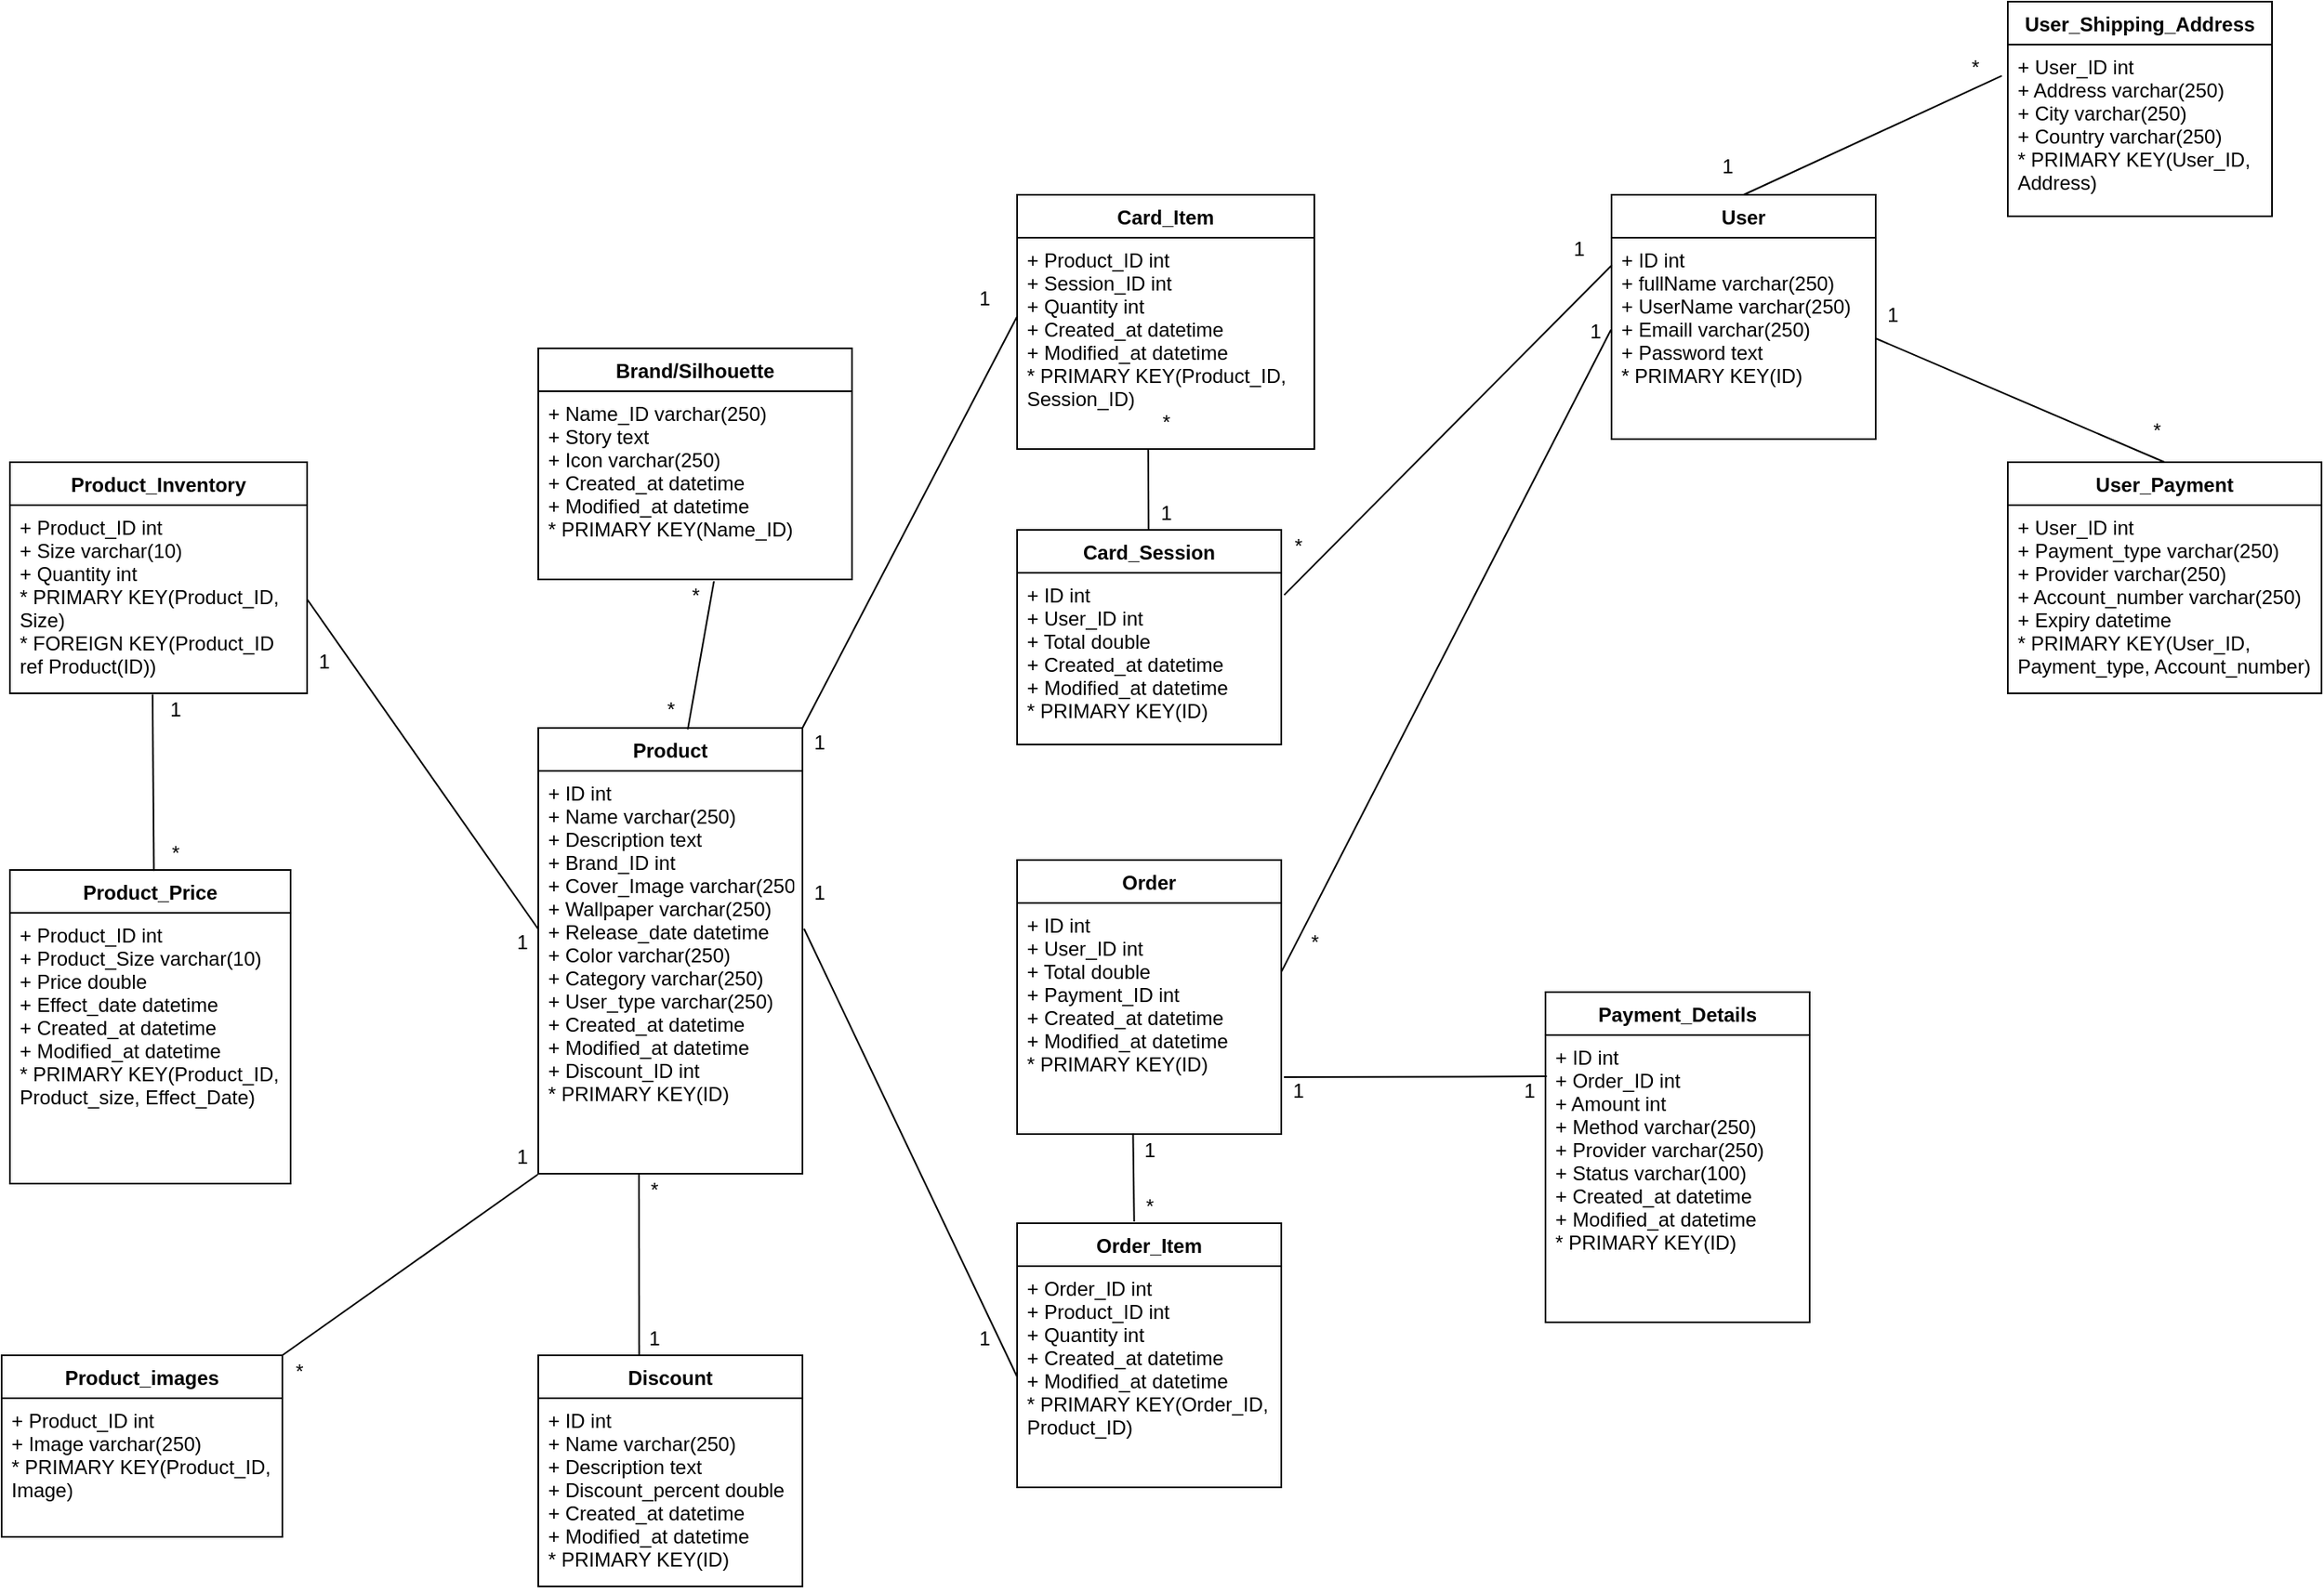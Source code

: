 <mxfile version="16.4.0" type="device"><diagram id="C5RBs43oDa-KdzZeNtuy" name="Page-1"><mxGraphModel dx="1354" dy="860" grid="1" gridSize="10" guides="1" tooltips="1" connect="1" arrows="1" fold="1" page="1" pageScale="1" pageWidth="1600" pageHeight="1200" math="0" shadow="0"><root><mxCell id="WIyWlLk6GJQsqaUBKTNV-0"/><mxCell id="WIyWlLk6GJQsqaUBKTNV-1" parent="WIyWlLk6GJQsqaUBKTNV-0"/><mxCell id="3xXqWXQJbxBXgRaZJn6x-3" value="Product" style="swimlane;fontStyle=1;align=center;verticalAlign=top;childLayout=stackLayout;horizontal=1;startSize=26;horizontalStack=0;resizeParent=1;resizeParentMax=0;resizeLast=0;collapsible=1;marginBottom=0;" vertex="1" parent="WIyWlLk6GJQsqaUBKTNV-1"><mxGeometry x="430" y="520" width="160" height="270" as="geometry"/></mxCell><mxCell id="3xXqWXQJbxBXgRaZJn6x-4" value="+ ID int&#10;+ Name varchar(250)&#10;+ Description text&#10;+ Brand_ID int&#10;+ Cover_Image varchar(250)&#10;+ Wallpaper varchar(250)&#10;+ Release_date datetime&#10;+ Color varchar(250)&#10;+ Category varchar(250)&#10;+ User_type varchar(250)&#10;+ Created_at datetime&#10;+ Modified_at datetime&#10;+ Discount_ID int&#10;* PRIMARY KEY(ID)" style="text;strokeColor=none;fillColor=none;align=left;verticalAlign=top;spacingLeft=4;spacingRight=4;overflow=hidden;rotatable=0;points=[[0,0.5],[1,0.5]];portConstraint=eastwest;" vertex="1" parent="3xXqWXQJbxBXgRaZJn6x-3"><mxGeometry y="26" width="160" height="244" as="geometry"/></mxCell><mxCell id="3xXqWXQJbxBXgRaZJn6x-10" value="Brand/Silhouette" style="swimlane;fontStyle=1;align=center;verticalAlign=top;childLayout=stackLayout;horizontal=1;startSize=26;horizontalStack=0;resizeParent=1;resizeParentMax=0;resizeLast=0;collapsible=1;marginBottom=0;" vertex="1" parent="WIyWlLk6GJQsqaUBKTNV-1"><mxGeometry x="430" y="290" width="190" height="140" as="geometry"/></mxCell><mxCell id="3xXqWXQJbxBXgRaZJn6x-11" value="+ Name_ID varchar(250)&#10;+ Story text&#10;+ Icon varchar(250)&#10;+ Created_at datetime&#10;+ Modified_at datetime&#10;* PRIMARY KEY(Name_ID) " style="text;strokeColor=none;fillColor=none;align=left;verticalAlign=top;spacingLeft=4;spacingRight=4;overflow=hidden;rotatable=0;points=[[0,0.5],[1,0.5]];portConstraint=eastwest;" vertex="1" parent="3xXqWXQJbxBXgRaZJn6x-10"><mxGeometry y="26" width="190" height="114" as="geometry"/></mxCell><mxCell id="3xXqWXQJbxBXgRaZJn6x-23" value="Product_Inventory" style="swimlane;fontStyle=1;align=center;verticalAlign=top;childLayout=stackLayout;horizontal=1;startSize=26;horizontalStack=0;resizeParent=1;resizeParentMax=0;resizeLast=0;collapsible=1;marginBottom=0;" vertex="1" parent="WIyWlLk6GJQsqaUBKTNV-1"><mxGeometry x="110" y="359" width="180" height="140" as="geometry"/></mxCell><mxCell id="3xXqWXQJbxBXgRaZJn6x-24" value="+ Product_ID int&#10;+ Size varchar(10)&#10;+ Quantity int&#10;* PRIMARY KEY(Product_ID,&#10;Size)&#10;* FOREIGN KEY(Product_ID&#10;ref Product(ID))" style="text;strokeColor=none;fillColor=none;align=left;verticalAlign=top;spacingLeft=4;spacingRight=4;overflow=hidden;rotatable=0;points=[[0,0.5],[1,0.5]];portConstraint=eastwest;labelBackgroundColor=default;" vertex="1" parent="3xXqWXQJbxBXgRaZJn6x-23"><mxGeometry y="26" width="180" height="114" as="geometry"/></mxCell><mxCell id="3xXqWXQJbxBXgRaZJn6x-27" value="Product_Price" style="swimlane;fontStyle=1;align=center;verticalAlign=top;childLayout=stackLayout;horizontal=1;startSize=26;horizontalStack=0;resizeParent=1;resizeParentMax=0;resizeLast=0;collapsible=1;marginBottom=0;" vertex="1" parent="WIyWlLk6GJQsqaUBKTNV-1"><mxGeometry x="110" y="606" width="170" height="190" as="geometry"/></mxCell><mxCell id="3xXqWXQJbxBXgRaZJn6x-28" value="+ Product_ID int&#10;+ Product_Size varchar(10)&#10;+ Price double&#10;+ Effect_date datetime&#10;+ Created_at datetime&#10;+ Modified_at datetime&#10;* PRIMARY KEY(Product_ID,&#10;Product_size, Effect_Date)" style="text;strokeColor=none;fillColor=none;align=left;verticalAlign=top;spacingLeft=4;spacingRight=4;overflow=hidden;rotatable=0;points=[[0,0.5],[1,0.5]];portConstraint=eastwest;" vertex="1" parent="3xXqWXQJbxBXgRaZJn6x-27"><mxGeometry y="26" width="170" height="164" as="geometry"/></mxCell><mxCell id="3xXqWXQJbxBXgRaZJn6x-34" value="Card_Item" style="swimlane;fontStyle=1;align=center;verticalAlign=top;childLayout=stackLayout;horizontal=1;startSize=26;horizontalStack=0;resizeParent=1;resizeParentMax=0;resizeLast=0;collapsible=1;marginBottom=0;" vertex="1" parent="WIyWlLk6GJQsqaUBKTNV-1"><mxGeometry x="720" y="197" width="180" height="154" as="geometry"/></mxCell><mxCell id="3xXqWXQJbxBXgRaZJn6x-35" value="+ Product_ID int&#10;+ Session_ID int&#10;+ Quantity int&#10;+ Created_at datetime&#10;+ Modified_at datetime&#10;* PRIMARY KEY(Product_ID,&#10;Session_ID)" style="text;strokeColor=none;fillColor=none;align=left;verticalAlign=top;spacingLeft=4;spacingRight=4;overflow=hidden;rotatable=0;points=[[0,0.5],[1,0.5]];portConstraint=eastwest;" vertex="1" parent="3xXqWXQJbxBXgRaZJn6x-34"><mxGeometry y="26" width="180" height="128" as="geometry"/></mxCell><mxCell id="3xXqWXQJbxBXgRaZJn6x-38" value="Card_Session&#10;" style="swimlane;fontStyle=1;align=center;verticalAlign=top;childLayout=stackLayout;horizontal=1;startSize=26;horizontalStack=0;resizeParent=1;resizeParentMax=0;resizeLast=0;collapsible=1;marginBottom=0;" vertex="1" parent="WIyWlLk6GJQsqaUBKTNV-1"><mxGeometry x="720" y="400" width="160" height="130" as="geometry"/></mxCell><mxCell id="3xXqWXQJbxBXgRaZJn6x-39" value="+ ID int&#10;+ User_ID int&#10;+ Total double&#10;+ Created_at datetime&#10;+ Modified_at datetime&#10;* PRIMARY KEY(ID)" style="text;strokeColor=none;fillColor=none;align=left;verticalAlign=top;spacingLeft=4;spacingRight=4;overflow=hidden;rotatable=0;points=[[0,0.5],[1,0.5]];portConstraint=eastwest;" vertex="1" parent="3xXqWXQJbxBXgRaZJn6x-38"><mxGeometry y="26" width="160" height="104" as="geometry"/></mxCell><mxCell id="3xXqWXQJbxBXgRaZJn6x-42" value="Order" style="swimlane;fontStyle=1;align=center;verticalAlign=top;childLayout=stackLayout;horizontal=1;startSize=26;horizontalStack=0;resizeParent=1;resizeParentMax=0;resizeLast=0;collapsible=1;marginBottom=0;" vertex="1" parent="WIyWlLk6GJQsqaUBKTNV-1"><mxGeometry x="720" y="600" width="160" height="166" as="geometry"/></mxCell><mxCell id="3xXqWXQJbxBXgRaZJn6x-43" value="+ ID int&#10;+ User_ID int&#10;+ Total double&#10;+ Payment_ID int&#10;+ Created_at datetime&#10;+ Modified_at datetime&#10;* PRIMARY KEY(ID)" style="text;strokeColor=none;fillColor=none;align=left;verticalAlign=top;spacingLeft=4;spacingRight=4;overflow=hidden;rotatable=0;points=[[0,0.5],[1,0.5]];portConstraint=eastwest;" vertex="1" parent="3xXqWXQJbxBXgRaZJn6x-42"><mxGeometry y="26" width="160" height="140" as="geometry"/></mxCell><mxCell id="3xXqWXQJbxBXgRaZJn6x-46" value="Order_Item" style="swimlane;fontStyle=1;align=center;verticalAlign=top;childLayout=stackLayout;horizontal=1;startSize=26;horizontalStack=0;resizeParent=1;resizeParentMax=0;resizeLast=0;collapsible=1;marginBottom=0;" vertex="1" parent="WIyWlLk6GJQsqaUBKTNV-1"><mxGeometry x="720" y="820" width="160" height="160" as="geometry"/></mxCell><mxCell id="3xXqWXQJbxBXgRaZJn6x-47" value="+ Order_ID int&#10;+ Product_ID int&#10;+ Quantity int&#10;+ Created_at datetime&#10;+ Modified_at datetime&#10;* PRIMARY KEY(Order_ID,&#10;Product_ID)" style="text;strokeColor=none;fillColor=none;align=left;verticalAlign=top;spacingLeft=4;spacingRight=4;overflow=hidden;rotatable=0;points=[[0,0.5],[1,0.5]];portConstraint=eastwest;" vertex="1" parent="3xXqWXQJbxBXgRaZJn6x-46"><mxGeometry y="26" width="160" height="134" as="geometry"/></mxCell><mxCell id="3xXqWXQJbxBXgRaZJn6x-50" value="Payment_Details" style="swimlane;fontStyle=1;align=center;verticalAlign=top;childLayout=stackLayout;horizontal=1;startSize=26;horizontalStack=0;resizeParent=1;resizeParentMax=0;resizeLast=0;collapsible=1;marginBottom=0;" vertex="1" parent="WIyWlLk6GJQsqaUBKTNV-1"><mxGeometry x="1040" y="680" width="160" height="200" as="geometry"/></mxCell><mxCell id="3xXqWXQJbxBXgRaZJn6x-51" value="+ ID int&#10;+ Order_ID int&#10;+ Amount int&#10;+ Method varchar(250)&#10;+ Provider varchar(250)&#10;+ Status varchar(100)&#10;+ Created_at datetime&#10;+ Modified_at datetime&#10;* PRIMARY KEY(ID)" style="text;strokeColor=none;fillColor=none;align=left;verticalAlign=top;spacingLeft=4;spacingRight=4;overflow=hidden;rotatable=0;points=[[0,0.5],[1,0.5]];portConstraint=eastwest;" vertex="1" parent="3xXqWXQJbxBXgRaZJn6x-50"><mxGeometry y="26" width="160" height="174" as="geometry"/></mxCell><mxCell id="3xXqWXQJbxBXgRaZJn6x-54" value="User" style="swimlane;fontStyle=1;align=center;verticalAlign=top;childLayout=stackLayout;horizontal=1;startSize=26;horizontalStack=0;resizeParent=1;resizeParentMax=0;resizeLast=0;collapsible=1;marginBottom=0;" vertex="1" parent="WIyWlLk6GJQsqaUBKTNV-1"><mxGeometry x="1080" y="197" width="160" height="148" as="geometry"/></mxCell><mxCell id="3xXqWXQJbxBXgRaZJn6x-55" value="+ ID int&#10;+ fullName varchar(250)&#10;+ UserName varchar(250)&#10;+ Emaill varchar(250)&#10;+ Password text&#10;* PRIMARY KEY(ID)" style="text;strokeColor=none;fillColor=none;align=left;verticalAlign=top;spacingLeft=4;spacingRight=4;overflow=hidden;rotatable=0;points=[[0,0.5],[1,0.5]];portConstraint=eastwest;" vertex="1" parent="3xXqWXQJbxBXgRaZJn6x-54"><mxGeometry y="26" width="160" height="122" as="geometry"/></mxCell><mxCell id="3xXqWXQJbxBXgRaZJn6x-58" value="User_Shipping_Address" style="swimlane;fontStyle=1;align=center;verticalAlign=top;childLayout=stackLayout;horizontal=1;startSize=26;horizontalStack=0;resizeParent=1;resizeParentMax=0;resizeLast=0;collapsible=1;marginBottom=0;" vertex="1" parent="WIyWlLk6GJQsqaUBKTNV-1"><mxGeometry x="1320" y="80" width="160" height="130" as="geometry"/></mxCell><mxCell id="3xXqWXQJbxBXgRaZJn6x-59" value="+ User_ID int&#10;+ Address varchar(250)&#10;+ City varchar(250)&#10;+ Country varchar(250)&#10;* PRIMARY KEY(User_ID,&#10;Address)" style="text;strokeColor=none;fillColor=none;align=left;verticalAlign=top;spacingLeft=4;spacingRight=4;overflow=hidden;rotatable=0;points=[[0,0.5],[1,0.5]];portConstraint=eastwest;" vertex="1" parent="3xXqWXQJbxBXgRaZJn6x-58"><mxGeometry y="26" width="160" height="104" as="geometry"/></mxCell><mxCell id="3xXqWXQJbxBXgRaZJn6x-62" value="User_Payment" style="swimlane;fontStyle=1;align=center;verticalAlign=top;childLayout=stackLayout;horizontal=1;startSize=26;horizontalStack=0;resizeParent=1;resizeParentMax=0;resizeLast=0;collapsible=1;marginBottom=0;" vertex="1" parent="WIyWlLk6GJQsqaUBKTNV-1"><mxGeometry x="1320" y="359" width="190" height="140" as="geometry"/></mxCell><mxCell id="3xXqWXQJbxBXgRaZJn6x-63" value="+ User_ID int&#10;+ Payment_type varchar(250)&#10;+ Provider varchar(250)&#10;+ Account_number varchar(250)&#10;+ Expiry datetime&#10;* PRIMARY KEY(User_ID, &#10;Payment_type, Account_number)" style="text;strokeColor=none;fillColor=none;align=left;verticalAlign=top;spacingLeft=4;spacingRight=4;overflow=hidden;rotatable=0;points=[[0,0.5],[1,0.5]];portConstraint=eastwest;" vertex="1" parent="3xXqWXQJbxBXgRaZJn6x-62"><mxGeometry y="26" width="190" height="114" as="geometry"/></mxCell><mxCell id="3xXqWXQJbxBXgRaZJn6x-73" value="" style="endArrow=none;html=1;rounded=0;entryX=0.56;entryY=1.009;entryDx=0;entryDy=0;entryPerimeter=0;exitX=0.566;exitY=0.003;exitDx=0;exitDy=0;exitPerimeter=0;" edge="1" parent="WIyWlLk6GJQsqaUBKTNV-1" source="3xXqWXQJbxBXgRaZJn6x-3" target="3xXqWXQJbxBXgRaZJn6x-11"><mxGeometry width="50" height="50" relative="1" as="geometry"><mxPoint x="430" y="499" as="sourcePoint"/><mxPoint x="480" y="449" as="targetPoint"/></mxGeometry></mxCell><mxCell id="3xXqWXQJbxBXgRaZJn6x-75" value="" style="endArrow=none;html=1;rounded=0;exitX=0.513;exitY=0.003;exitDx=0;exitDy=0;exitPerimeter=0;entryX=0.48;entryY=1.006;entryDx=0;entryDy=0;entryPerimeter=0;" edge="1" parent="WIyWlLk6GJQsqaUBKTNV-1" source="3xXqWXQJbxBXgRaZJn6x-27" target="3xXqWXQJbxBXgRaZJn6x-24"><mxGeometry width="50" height="50" relative="1" as="geometry"><mxPoint x="150" y="640" as="sourcePoint"/><mxPoint x="197" y="570" as="targetPoint"/></mxGeometry></mxCell><mxCell id="3xXqWXQJbxBXgRaZJn6x-76" value="" style="endArrow=none;html=1;rounded=0;entryX=1;entryY=0.5;entryDx=0;entryDy=0;exitX=0;exitY=0.393;exitDx=0;exitDy=0;exitPerimeter=0;" edge="1" parent="WIyWlLk6GJQsqaUBKTNV-1" source="3xXqWXQJbxBXgRaZJn6x-4" target="3xXqWXQJbxBXgRaZJn6x-24"><mxGeometry width="50" height="50" relative="1" as="geometry"><mxPoint x="380.0" y="655.19" as="sourcePoint"/><mxPoint x="380.0" y="544.998" as="targetPoint"/></mxGeometry></mxCell><mxCell id="3xXqWXQJbxBXgRaZJn6x-77" value="" style="endArrow=none;html=1;rounded=0;entryX=0.001;entryY=0.37;entryDx=0;entryDy=0;entryPerimeter=0;exitX=1;exitY=0;exitDx=0;exitDy=0;" edge="1" parent="WIyWlLk6GJQsqaUBKTNV-1" source="3xXqWXQJbxBXgRaZJn6x-3" target="3xXqWXQJbxBXgRaZJn6x-35"><mxGeometry width="50" height="50" relative="1" as="geometry"><mxPoint x="680.0" y="370.19" as="sourcePoint"/><mxPoint x="680.0" y="259.998" as="targetPoint"/></mxGeometry></mxCell><mxCell id="3xXqWXQJbxBXgRaZJn6x-80" value="" style="endArrow=none;html=1;rounded=0;entryX=-0.002;entryY=0.457;entryDx=0;entryDy=0;entryPerimeter=0;exitX=1;exitY=0;exitDx=0;exitDy=0;" edge="1" parent="WIyWlLk6GJQsqaUBKTNV-1" target="3xXqWXQJbxBXgRaZJn6x-55"><mxGeometry width="50" height="50" relative="1" as="geometry"><mxPoint x="880" y="667.83" as="sourcePoint"/><mxPoint x="1007.6" y="409.998" as="targetPoint"/></mxGeometry></mxCell><mxCell id="3xXqWXQJbxBXgRaZJn6x-81" value="" style="endArrow=none;html=1;rounded=0;entryX=0.002;entryY=0.135;entryDx=0;entryDy=0;entryPerimeter=0;exitX=1.011;exitY=0.129;exitDx=0;exitDy=0;exitPerimeter=0;" edge="1" parent="WIyWlLk6GJQsqaUBKTNV-1" source="3xXqWXQJbxBXgRaZJn6x-39" target="3xXqWXQJbxBXgRaZJn6x-55"><mxGeometry width="50" height="50" relative="1" as="geometry"><mxPoint x="870" y="454.83" as="sourcePoint"/><mxPoint x="997.6" y="196.998" as="targetPoint"/></mxGeometry></mxCell><mxCell id="3xXqWXQJbxBXgRaZJn6x-82" value="" style="endArrow=none;html=1;rounded=0;entryX=-0.023;entryY=0.182;entryDx=0;entryDy=0;entryPerimeter=0;exitX=0.5;exitY=0;exitDx=0;exitDy=0;" edge="1" parent="WIyWlLk6GJQsqaUBKTNV-1" source="3xXqWXQJbxBXgRaZJn6x-54" target="3xXqWXQJbxBXgRaZJn6x-59"><mxGeometry width="50" height="50" relative="1" as="geometry"><mxPoint x="1130" y="257.83" as="sourcePoint"/><mxPoint x="1257.6" y="-0.002" as="targetPoint"/></mxGeometry></mxCell><mxCell id="3xXqWXQJbxBXgRaZJn6x-83" value="" style="endArrow=none;html=1;rounded=0;entryX=0.011;entryY=-0.028;entryDx=0;entryDy=0;entryPerimeter=0;exitX=0.443;exitY=-0.006;exitDx=0;exitDy=0;exitPerimeter=0;" edge="1" parent="WIyWlLk6GJQsqaUBKTNV-1" source="3xXqWXQJbxBXgRaZJn6x-46" target="3xXqWXQJbxBXgRaZJn6x-109"><mxGeometry width="50" height="50" relative="1" as="geometry"><mxPoint x="630" y="560" as="sourcePoint"/><mxPoint x="757.6" y="302.168" as="targetPoint"/></mxGeometry></mxCell><mxCell id="3xXqWXQJbxBXgRaZJn6x-84" value="" style="endArrow=none;html=1;rounded=0;entryX=0.441;entryY=0.998;entryDx=0;entryDy=0;entryPerimeter=0;" edge="1" parent="WIyWlLk6GJQsqaUBKTNV-1" source="3xXqWXQJbxBXgRaZJn6x-38" target="3xXqWXQJbxBXgRaZJn6x-35"><mxGeometry width="50" height="50" relative="1" as="geometry"><mxPoint x="640" y="570" as="sourcePoint"/><mxPoint x="767.6" y="312.168" as="targetPoint"/></mxGeometry></mxCell><mxCell id="3xXqWXQJbxBXgRaZJn6x-85" value="" style="endArrow=none;html=1;rounded=0;entryX=0.5;entryY=0;entryDx=0;entryDy=0;exitX=1;exitY=0.5;exitDx=0;exitDy=0;" edge="1" parent="WIyWlLk6GJQsqaUBKTNV-1" source="3xXqWXQJbxBXgRaZJn6x-55" target="3xXqWXQJbxBXgRaZJn6x-62"><mxGeometry width="50" height="50" relative="1" as="geometry"><mxPoint x="650" y="580" as="sourcePoint"/><mxPoint x="777.6" y="322.168" as="targetPoint"/></mxGeometry></mxCell><mxCell id="3xXqWXQJbxBXgRaZJn6x-86" value="" style="endArrow=none;html=1;rounded=0;entryX=0.005;entryY=0.144;entryDx=0;entryDy=0;entryPerimeter=0;exitX=1.01;exitY=0.754;exitDx=0;exitDy=0;exitPerimeter=0;" edge="1" parent="WIyWlLk6GJQsqaUBKTNV-1" source="3xXqWXQJbxBXgRaZJn6x-43" target="3xXqWXQJbxBXgRaZJn6x-51"><mxGeometry width="50" height="50" relative="1" as="geometry"><mxPoint x="660" y="590" as="sourcePoint"/><mxPoint x="787.6" y="332.168" as="targetPoint"/></mxGeometry></mxCell><mxCell id="3xXqWXQJbxBXgRaZJn6x-87" value="*" style="text;html=1;align=center;verticalAlign=middle;resizable=0;points=[];autosize=1;strokeColor=none;fillColor=none;" vertex="1" parent="WIyWlLk6GJQsqaUBKTNV-1"><mxGeometry x="515" y="430" width="20" height="20" as="geometry"/></mxCell><mxCell id="3xXqWXQJbxBXgRaZJn6x-88" value="*" style="text;html=1;align=center;verticalAlign=middle;resizable=0;points=[];autosize=1;strokeColor=none;fillColor=none;" vertex="1" parent="WIyWlLk6GJQsqaUBKTNV-1"><mxGeometry x="500" y="499" width="20" height="20" as="geometry"/></mxCell><mxCell id="3xXqWXQJbxBXgRaZJn6x-93" value="*" style="text;html=1;align=center;verticalAlign=middle;resizable=0;points=[];autosize=1;strokeColor=none;fillColor=none;" vertex="1" parent="WIyWlLk6GJQsqaUBKTNV-1"><mxGeometry x="200" y="586" width="20" height="20" as="geometry"/></mxCell><mxCell id="3xXqWXQJbxBXgRaZJn6x-94" value="1" style="text;html=1;align=center;verticalAlign=middle;resizable=0;points=[];autosize=1;strokeColor=none;fillColor=none;" vertex="1" parent="WIyWlLk6GJQsqaUBKTNV-1"><mxGeometry x="200" y="499" width="20" height="20" as="geometry"/></mxCell><mxCell id="3xXqWXQJbxBXgRaZJn6x-97" value="1" style="text;html=1;align=center;verticalAlign=middle;resizable=0;points=[];autosize=1;strokeColor=none;fillColor=none;" vertex="1" parent="WIyWlLk6GJQsqaUBKTNV-1"><mxGeometry x="290" y="470" width="20" height="20" as="geometry"/></mxCell><mxCell id="3xXqWXQJbxBXgRaZJn6x-98" value="1" style="text;html=1;align=center;verticalAlign=middle;resizable=0;points=[];autosize=1;strokeColor=none;fillColor=none;" vertex="1" parent="WIyWlLk6GJQsqaUBKTNV-1"><mxGeometry x="410" y="640" width="20" height="20" as="geometry"/></mxCell><mxCell id="3xXqWXQJbxBXgRaZJn6x-99" value="1" style="text;html=1;align=center;verticalAlign=middle;resizable=0;points=[];autosize=1;strokeColor=none;fillColor=none;" vertex="1" parent="WIyWlLk6GJQsqaUBKTNV-1"><mxGeometry x="590" y="519" width="20" height="20" as="geometry"/></mxCell><mxCell id="3xXqWXQJbxBXgRaZJn6x-100" value="1" style="text;html=1;align=center;verticalAlign=middle;resizable=0;points=[];autosize=1;strokeColor=none;fillColor=none;" vertex="1" parent="WIyWlLk6GJQsqaUBKTNV-1"><mxGeometry x="690" y="250" width="20" height="20" as="geometry"/></mxCell><mxCell id="3xXqWXQJbxBXgRaZJn6x-103" value="" style="endArrow=none;html=1;rounded=0;exitX=1.006;exitY=0.392;exitDx=0;exitDy=0;exitPerimeter=0;entryX=0;entryY=0.5;entryDx=0;entryDy=0;" edge="1" parent="WIyWlLk6GJQsqaUBKTNV-1" source="3xXqWXQJbxBXgRaZJn6x-4" target="3xXqWXQJbxBXgRaZJn6x-47"><mxGeometry width="50" height="50" relative="1" as="geometry"><mxPoint x="610" y="617.83" as="sourcePoint"/><mxPoint x="670" y="760" as="targetPoint"/></mxGeometry></mxCell><mxCell id="3xXqWXQJbxBXgRaZJn6x-104" value="1" style="text;html=1;align=center;verticalAlign=middle;resizable=0;points=[];autosize=1;strokeColor=none;fillColor=none;" vertex="1" parent="WIyWlLk6GJQsqaUBKTNV-1"><mxGeometry x="590" y="610" width="20" height="20" as="geometry"/></mxCell><mxCell id="3xXqWXQJbxBXgRaZJn6x-105" value="1" style="text;html=1;align=center;verticalAlign=middle;resizable=0;points=[];autosize=1;strokeColor=none;fillColor=none;" vertex="1" parent="WIyWlLk6GJQsqaUBKTNV-1"><mxGeometry x="690" y="880" width="20" height="20" as="geometry"/></mxCell><mxCell id="3xXqWXQJbxBXgRaZJn6x-106" value="1" style="text;html=1;align=center;verticalAlign=middle;resizable=0;points=[];autosize=1;strokeColor=none;fillColor=none;" vertex="1" parent="WIyWlLk6GJQsqaUBKTNV-1"><mxGeometry x="800" y="380" width="20" height="20" as="geometry"/></mxCell><mxCell id="3xXqWXQJbxBXgRaZJn6x-107" value="*" style="text;html=1;align=center;verticalAlign=middle;resizable=0;points=[];autosize=1;strokeColor=none;fillColor=none;" vertex="1" parent="WIyWlLk6GJQsqaUBKTNV-1"><mxGeometry x="800" y="325" width="20" height="20" as="geometry"/></mxCell><mxCell id="3xXqWXQJbxBXgRaZJn6x-109" value="1" style="text;html=1;align=center;verticalAlign=middle;resizable=0;points=[];autosize=1;strokeColor=none;fillColor=none;" vertex="1" parent="WIyWlLk6GJQsqaUBKTNV-1"><mxGeometry x="790" y="766" width="20" height="20" as="geometry"/></mxCell><mxCell id="3xXqWXQJbxBXgRaZJn6x-110" value="*" style="text;html=1;align=center;verticalAlign=middle;resizable=0;points=[];autosize=1;strokeColor=none;fillColor=none;" vertex="1" parent="WIyWlLk6GJQsqaUBKTNV-1"><mxGeometry x="790" y="800" width="20" height="20" as="geometry"/></mxCell><mxCell id="3xXqWXQJbxBXgRaZJn6x-111" value="1" style="text;html=1;align=center;verticalAlign=middle;resizable=0;points=[];autosize=1;strokeColor=none;fillColor=none;" vertex="1" parent="WIyWlLk6GJQsqaUBKTNV-1"><mxGeometry x="1050" y="220" width="20" height="20" as="geometry"/></mxCell><mxCell id="3xXqWXQJbxBXgRaZJn6x-112" value="*" style="text;html=1;align=center;verticalAlign=middle;resizable=0;points=[];autosize=1;strokeColor=none;fillColor=none;" vertex="1" parent="WIyWlLk6GJQsqaUBKTNV-1"><mxGeometry x="880" y="400" width="20" height="20" as="geometry"/></mxCell><mxCell id="3xXqWXQJbxBXgRaZJn6x-113" value="1" style="text;html=1;align=center;verticalAlign=middle;resizable=0;points=[];autosize=1;strokeColor=none;fillColor=none;" vertex="1" parent="WIyWlLk6GJQsqaUBKTNV-1"><mxGeometry x="1060" y="270" width="20" height="20" as="geometry"/></mxCell><mxCell id="3xXqWXQJbxBXgRaZJn6x-114" value="*" style="text;html=1;align=center;verticalAlign=middle;resizable=0;points=[];autosize=1;strokeColor=none;fillColor=none;" vertex="1" parent="WIyWlLk6GJQsqaUBKTNV-1"><mxGeometry x="890" y="640" width="20" height="20" as="geometry"/></mxCell><mxCell id="3xXqWXQJbxBXgRaZJn6x-115" value="1" style="text;html=1;align=center;verticalAlign=middle;resizable=0;points=[];autosize=1;strokeColor=none;fillColor=none;" vertex="1" parent="WIyWlLk6GJQsqaUBKTNV-1"><mxGeometry x="880" y="730" width="20" height="20" as="geometry"/></mxCell><mxCell id="3xXqWXQJbxBXgRaZJn6x-116" value="1" style="text;html=1;align=center;verticalAlign=middle;resizable=0;points=[];autosize=1;strokeColor=none;fillColor=none;" vertex="1" parent="WIyWlLk6GJQsqaUBKTNV-1"><mxGeometry x="1020" y="730" width="20" height="20" as="geometry"/></mxCell><mxCell id="3xXqWXQJbxBXgRaZJn6x-117" value="1" style="text;html=1;align=center;verticalAlign=middle;resizable=0;points=[];autosize=1;strokeColor=none;fillColor=none;" vertex="1" parent="WIyWlLk6GJQsqaUBKTNV-1"><mxGeometry x="1140" y="170" width="20" height="20" as="geometry"/></mxCell><mxCell id="3xXqWXQJbxBXgRaZJn6x-118" value="*" style="text;html=1;align=center;verticalAlign=middle;resizable=0;points=[];autosize=1;strokeColor=none;fillColor=none;" vertex="1" parent="WIyWlLk6GJQsqaUBKTNV-1"><mxGeometry x="1290" y="110" width="20" height="20" as="geometry"/></mxCell><mxCell id="3xXqWXQJbxBXgRaZJn6x-119" value="*" style="text;html=1;align=center;verticalAlign=middle;resizable=0;points=[];autosize=1;strokeColor=none;fillColor=none;" vertex="1" parent="WIyWlLk6GJQsqaUBKTNV-1"><mxGeometry x="1400" y="330" width="20" height="20" as="geometry"/></mxCell><mxCell id="3xXqWXQJbxBXgRaZJn6x-120" value="1" style="text;html=1;align=center;verticalAlign=middle;resizable=0;points=[];autosize=1;strokeColor=none;fillColor=none;" vertex="1" parent="WIyWlLk6GJQsqaUBKTNV-1"><mxGeometry x="1240" y="260" width="20" height="20" as="geometry"/></mxCell><mxCell id="3xXqWXQJbxBXgRaZJn6x-124" value="Discount" style="swimlane;fontStyle=1;align=center;verticalAlign=top;childLayout=stackLayout;horizontal=1;startSize=26;horizontalStack=0;resizeParent=1;resizeParentMax=0;resizeLast=0;collapsible=1;marginBottom=0;" vertex="1" parent="WIyWlLk6GJQsqaUBKTNV-1"><mxGeometry x="430" y="900" width="160" height="140" as="geometry"/></mxCell><mxCell id="3xXqWXQJbxBXgRaZJn6x-125" value="+ ID int&#10;+ Name varchar(250)&#10;+ Description text&#10;+ Discount_percent double&#10;+ Created_at datetime&#10;+ Modified_at datetime&#10;* PRIMARY KEY(ID)" style="text;strokeColor=none;fillColor=none;align=left;verticalAlign=top;spacingLeft=4;spacingRight=4;overflow=hidden;rotatable=0;points=[[0,0.5],[1,0.5]];portConstraint=eastwest;" vertex="1" parent="3xXqWXQJbxBXgRaZJn6x-124"><mxGeometry y="26" width="160" height="114" as="geometry"/></mxCell><mxCell id="3xXqWXQJbxBXgRaZJn6x-128" value="" style="endArrow=none;html=1;rounded=0;exitX=0.382;exitY=0.004;exitDx=0;exitDy=0;exitPerimeter=0;" edge="1" parent="WIyWlLk6GJQsqaUBKTNV-1" source="3xXqWXQJbxBXgRaZJn6x-124"><mxGeometry width="50" height="50" relative="1" as="geometry"><mxPoint x="494.57" y="870.19" as="sourcePoint"/><mxPoint x="491" y="790" as="targetPoint"/></mxGeometry></mxCell><mxCell id="3xXqWXQJbxBXgRaZJn6x-129" value="*" style="text;html=1;align=center;verticalAlign=middle;resizable=0;points=[];autosize=1;strokeColor=none;fillColor=none;" vertex="1" parent="WIyWlLk6GJQsqaUBKTNV-1"><mxGeometry x="490" y="790" width="20" height="20" as="geometry"/></mxCell><mxCell id="3xXqWXQJbxBXgRaZJn6x-130" value="1" style="text;html=1;align=center;verticalAlign=middle;resizable=0;points=[];autosize=1;strokeColor=none;fillColor=none;" vertex="1" parent="WIyWlLk6GJQsqaUBKTNV-1"><mxGeometry x="490" y="880" width="20" height="20" as="geometry"/></mxCell><mxCell id="3xXqWXQJbxBXgRaZJn6x-134" value="Product_images" style="swimlane;fontStyle=1;align=center;verticalAlign=top;childLayout=stackLayout;horizontal=1;startSize=26;horizontalStack=0;resizeParent=1;resizeParentMax=0;resizeLast=0;collapsible=1;marginBottom=0;" vertex="1" parent="WIyWlLk6GJQsqaUBKTNV-1"><mxGeometry x="105" y="900" width="170" height="110" as="geometry"/></mxCell><mxCell id="3xXqWXQJbxBXgRaZJn6x-135" value="+ Product_ID int&#10;+ Image varchar(250)&#10;* PRIMARY KEY(Product_ID,&#10;Image)" style="text;strokeColor=none;fillColor=none;align=left;verticalAlign=top;spacingLeft=4;spacingRight=4;overflow=hidden;rotatable=0;points=[[0,0.5],[1,0.5]];portConstraint=eastwest;" vertex="1" parent="3xXqWXQJbxBXgRaZJn6x-134"><mxGeometry y="26" width="170" height="84" as="geometry"/></mxCell><mxCell id="3xXqWXQJbxBXgRaZJn6x-136" value="" style="endArrow=none;html=1;rounded=0;exitX=1;exitY=0;exitDx=0;exitDy=0;entryX=-0.002;entryY=1.002;entryDx=0;entryDy=0;entryPerimeter=0;" edge="1" parent="WIyWlLk6GJQsqaUBKTNV-1" source="3xXqWXQJbxBXgRaZJn6x-134" target="3xXqWXQJbxBXgRaZJn6x-4"><mxGeometry width="50" height="50" relative="1" as="geometry"><mxPoint x="370.12" y="900.56" as="sourcePoint"/><mxPoint x="370" y="790" as="targetPoint"/></mxGeometry></mxCell><mxCell id="3xXqWXQJbxBXgRaZJn6x-137" value="1" style="text;html=1;align=center;verticalAlign=middle;resizable=0;points=[];autosize=1;strokeColor=none;fillColor=none;" vertex="1" parent="WIyWlLk6GJQsqaUBKTNV-1"><mxGeometry x="410" y="770" width="20" height="20" as="geometry"/></mxCell><mxCell id="3xXqWXQJbxBXgRaZJn6x-138" value="*" style="text;html=1;align=center;verticalAlign=middle;resizable=0;points=[];autosize=1;strokeColor=none;fillColor=none;" vertex="1" parent="WIyWlLk6GJQsqaUBKTNV-1"><mxGeometry x="275" y="900" width="20" height="20" as="geometry"/></mxCell></root></mxGraphModel></diagram></mxfile>